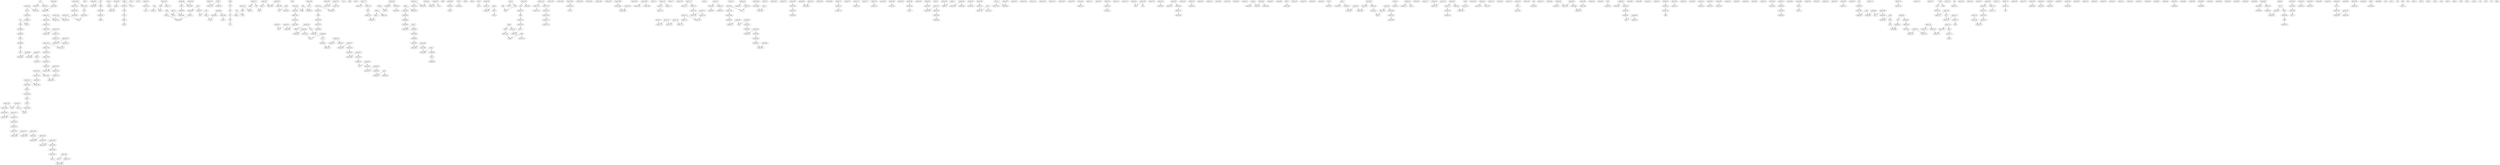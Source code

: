 digraph g
{

  /* list of nodes */
  "actP_2";
  "addA";
  "adh_2";
  "adh_3";
  "aguA_2";
  "aguA_3";
  "alaS_2";
  "aroH_1";
  "aroH_3";
  "arsC_1";
  "azoB";
  "btuB_10";
  "btuB_6";
  "carC";
  "cas1";
  "cas3";
  "cas6f";
  "cmpD_2";
  "copB";
  "csy1";
  "csy2";
  "csy3";
  "cysC";
  "cysE_2";
  "cysK_1";
  "czcA_1";
  "czcA_2";
  "czcC_1";
  "dadA";
  "dctB_3";
  "deaD_2";
  "dltA_5";
  "dmlR_11";
  "dmlR_6";
  "dnaB_1";
  "dppB";
  "ectB";
  "epsF_3";
  "fabG2";
  "fabG_3";
  "fabG_4";
  "fabG_6";
  "fecI_4";
  "fecR_3";
  "fepC_2";
  "feuC";
  "fimD_2";
  "fldP";
  "fyuA_2";
  "gbsA_2";
  "gcvA_2";
  "glnH";
  "glnM";
  "glnQ_3";
  "gno";
  "gnu";
  "group_1000";
  "group_1001";
  "group_1002";
  "group_1003";
  "group_1005";
  "group_1007";
  "group_1008";
  "group_1009";
  "group_1010";
  "group_1011";
  "group_1012";
  "group_1013";
  "group_1014";
  "group_1015";
  "group_1016";
  "group_1017";
  "group_1018";
  "group_1019";
  "group_1020";
  "group_1021";
  "group_1022";
  "group_1023";
  "group_1024";
  "group_1025";
  "group_1026";
  "group_1027";
  "group_1028";
  "group_1029";
  "group_1030";
  "group_1031";
  "group_1032";
  "group_1033";
  "group_1034";
  "group_1035";
  "group_1036";
  "group_1037";
  "group_1038";
  "group_1040";
  "group_1043";
  "group_1047";
  "group_1048";
  "group_1049";
  "group_1050";
  "group_1051";
  "group_1052";
  "group_1053";
  "group_1054";
  "group_1055";
  "group_1056";
  "group_1057";
  "group_1058";
  "group_1059";
  "group_1060";
  "group_1061";
  "group_1062";
  "group_1063";
  "group_1064";
  "group_1065";
  "group_1066";
  "group_1067";
  "group_1069";
  "group_1070";
  "group_1071";
  "group_1072";
  "group_1073";
  "group_1074";
  "group_1075";
  "group_1076";
  "group_1077";
  "group_1078";
  "group_1079";
  "group_1080";
  "group_1082";
  "group_1083";
  "group_1084";
  "group_1085";
  "group_1086";
  "group_1087";
  "group_1088";
  "group_1089";
  "group_1090";
  "group_1091";
  "group_1092";
  "group_1093";
  "group_1094";
  "group_1095";
  "group_11";
  "group_13";
  "group_17";
  "group_1750";
  "group_19";
  "group_2";
  "group_21";
  "group_23";
  "group_2345";
  "group_2346";
  "group_25";
  "group_3471";
  "group_3472";
  "group_358";
  "group_359";
  "group_360";
  "group_361";
  "group_362";
  "group_363";
  "group_366";
  "group_367";
  "group_368";
  "group_3682";
  "group_3683";
  "group_369";
  "group_370";
  "group_371";
  "group_372";
  "group_373";
  "group_374";
  "group_375";
  "group_376";
  "group_377";
  "group_378";
  "group_379";
  "group_380";
  "group_381";
  "group_382";
  "group_386";
  "group_387";
  "group_388";
  "group_389";
  "group_390";
  "group_391";
  "group_393";
  "group_394";
  "group_395";
  "group_396";
  "group_397";
  "group_398";
  "group_399";
  "group_4";
  "group_400";
  "group_403";
  "group_404";
  "group_405";
  "group_406";
  "group_407";
  "group_408";
  "group_409";
  "group_410";
  "group_411";
  "group_4112";
  "group_413";
  "group_414";
  "group_4144";
  "group_4145";
  "group_4146";
  "group_4147";
  "group_4148";
  "group_4149";
  "group_415";
  "group_416";
  "group_417";
  "group_418";
  "group_419";
  "group_420";
  "group_421";
  "group_422";
  "group_423";
  "group_424";
  "group_426";
  "group_430";
  "group_432";
  "group_433";
  "group_434";
  "group_435";
  "group_436";
  "group_437";
  "group_438";
  "group_4388";
  "group_4389";
  "group_439";
  "group_441";
  "group_444";
  "group_445";
  "group_446";
  "group_447";
  "group_448";
  "group_449";
  "group_450";
  "group_452";
  "group_453";
  "group_454";
  "group_455";
  "group_456";
  "group_457";
  "group_458";
  "group_459";
  "group_460";
  "group_461";
  "group_462";
  "group_463";
  "group_464";
  "group_465";
  "group_466";
  "group_468";
  "group_472";
  "group_478";
  "group_479";
  "group_480";
  "group_481";
  "group_482";
  "group_483";
  "group_486";
  "group_487";
  "group_491";
  "group_493";
  "group_495";
  "group_496";
  "group_497";
  "group_498";
  "group_499";
  "group_5";
  "group_500";
  "group_501";
  "group_502";
  "group_504";
  "group_505";
  "group_506";
  "group_507";
  "group_508";
  "group_510";
  "group_511";
  "group_512";
  "group_513";
  "group_515";
  "group_516";
  "group_517";
  "group_518";
  "group_519";
  "group_520";
  "group_523";
  "group_524";
  "group_525";
  "group_5258";
  "group_526";
  "group_527";
  "group_528";
  "group_529";
  "group_530";
  "group_531";
  "group_532";
  "group_533";
  "group_536";
  "group_537";
  "group_539";
  "group_541";
  "group_542";
  "group_543";
  "group_545";
  "group_547";
  "group_548";
  "group_550";
  "group_551";
  "group_554";
  "group_557";
  "group_558";
  "group_559";
  "group_561";
  "group_564";
  "group_565";
  "group_566";
  "group_567";
  "group_571";
  "group_574";
  "group_579";
  "group_580";
  "group_582";
  "group_583";
  "group_584";
  "group_585";
  "group_586";
  "group_587";
  "group_588";
  "group_589";
  "group_590";
  "group_591";
  "group_599";
  "group_6";
  "group_600";
  "group_601";
  "group_602";
  "group_603";
  "group_604";
  "group_606";
  "group_607";
  "group_608";
  "group_609";
  "group_611";
  "group_612";
  "group_614";
  "group_615";
  "group_616";
  "group_617";
  "group_618";
  "group_619";
  "group_620";
  "group_621";
  "group_622";
  "group_623";
  "group_624";
  "group_625";
  "group_626";
  "group_627";
  "group_629";
  "group_630";
  "group_631";
  "group_632";
  "group_633";
  "group_635";
  "group_636";
  "group_637";
  "group_638";
  "group_640";
  "group_641";
  "group_642";
  "group_643";
  "group_644";
  "group_645";
  "group_646";
  "group_647";
  "group_648";
  "group_649";
  "group_650";
  "group_651";
  "group_652";
  "group_653";
  "group_654";
  "group_655";
  "group_656";
  "group_657";
  "group_658";
  "group_659";
  "group_660";
  "group_661";
  "group_662";
  "group_665";
  "group_669";
  "group_670";
  "group_671";
  "group_672";
  "group_673";
  "group_675";
  "group_676";
  "group_677";
  "group_678";
  "group_679";
  "group_681";
  "group_682";
  "group_683";
  "group_685";
  "group_686";
  "group_688";
  "group_689";
  "group_690";
  "group_694";
  "group_695";
  "group_697";
  "group_698";
  "group_699";
  "group_7";
  "group_700";
  "group_701";
  "group_702";
  "group_703";
  "group_704";
  "group_705";
  "group_706";
  "group_707";
  "group_708";
  "group_709";
  "group_711";
  "group_714";
  "group_715";
  "group_716";
  "group_717";
  "group_718";
  "group_719";
  "group_720";
  "group_721";
  "group_722";
  "group_723";
  "group_724";
  "group_725";
  "group_726";
  "group_727";
  "group_728";
  "group_729";
  "group_730";
  "group_731";
  "group_732";
  "group_733";
  "group_734";
  "group_735";
  "group_736";
  "group_737";
  "group_738";
  "group_746";
  "group_747";
  "group_748";
  "group_750";
  "group_751";
  "group_752";
  "group_755";
  "group_757";
  "group_758";
  "group_760";
  "group_761";
  "group_762";
  "group_763";
  "group_764";
  "group_765";
  "group_766";
  "group_767";
  "group_768";
  "group_769";
  "group_770";
  "group_771";
  "group_772";
  "group_773";
  "group_774";
  "group_776";
  "group_777";
  "group_778";
  "group_780";
  "group_781";
  "group_783";
  "group_786";
  "group_787";
  "group_788";
  "group_789";
  "group_790";
  "group_791";
  "group_792";
  "group_793";
  "group_794";
  "group_795";
  "group_796";
  "group_798";
  "group_799";
  "group_800";
  "group_801";
  "group_803";
  "group_805";
  "group_806";
  "group_807";
  "group_809";
  "group_811";
  "group_812";
  "group_813";
  "group_814";
  "group_815";
  "group_816";
  "group_817";
  "group_818";
  "group_819";
  "group_820";
  "group_821";
  "group_822";
  "group_823";
  "group_825";
  "group_826";
  "group_827";
  "group_828";
  "group_829";
  "group_830";
  "group_832";
  "group_833";
  "group_834";
  "group_835";
  "group_836";
  "group_837";
  "group_844";
  "group_845";
  "group_846";
  "group_847";
  "group_848";
  "group_849";
  "group_850";
  "group_852";
  "group_853";
  "group_854";
  "group_856";
  "group_857";
  "group_861";
  "group_862";
  "group_864";
  "group_867";
  "group_868";
  "group_869";
  "group_870";
  "group_872";
  "group_873";
  "group_874";
  "group_875";
  "group_876";
  "group_877";
  "group_878";
  "group_879";
  "group_880";
  "group_881";
  "group_882";
  "group_883";
  "group_884";
  "group_885";
  "group_886";
  "group_888";
  "group_889";
  "group_891";
  "group_892";
  "group_893";
  "group_894";
  "group_895";
  "group_896";
  "group_897";
  "group_898";
  "group_899";
  "group_9";
  "group_900";
  "group_901";
  "group_902";
  "group_903";
  "group_904";
  "group_905";
  "group_908";
  "group_910";
  "group_914";
  "group_916";
  "group_918";
  "group_919";
  "group_920";
  "group_921";
  "group_922";
  "group_923";
  "group_924";
  "group_925";
  "group_926";
  "group_927";
  "group_928";
  "group_929";
  "group_930";
  "group_931";
  "group_932";
  "group_933";
  "group_935";
  "group_936";
  "group_937";
  "group_938";
  "group_939";
  "group_940";
  "group_941";
  "group_942";
  "group_943";
  "group_944";
  "group_945";
  "group_947";
  "group_948";
  "group_95";
  "group_953";
  "group_955";
  "group_957";
  "group_96";
  "group_962";
  "group_963";
  "group_964";
  "group_966";
  "group_968";
  "group_969";
  "group_970";
  "group_973";
  "group_974";
  "group_975";
  "group_976";
  "group_977";
  "group_978";
  "group_979";
  "group_981";
  "group_982";
  "group_983";
  "group_984";
  "group_985";
  "group_987";
  "group_988";
  "group_989";
  "group_990";
  "group_991";
  "group_992";
  "group_993";
  "group_994";
  "group_996";
  "group_998";
  "group_999";
  "gsiB";
  "gstB_1";
  "hcaB_2";
  "hcnC_1";
  "hdfR_3";
  "hel";
  "hin_2";
  "hisC_3";
  "hisF_1";
  "hisK";
  "hrp1_2";
  "hss";
  "ilvB";
  "intA";
  "iolG_2";
  "irtB_2";
  "ispF";
  "kefG";
  "lnpD";
  "lpfA";
  "lpxD_1";
  "mbtB";
  "menF_1";
  "menF_2";
  "menF_3";
  "menH_3";
  "merA";
  "merP";
  "merT";
  "moeZ";
  "nadE_1";
  "nadX";
  "nasA_2";
  "nepI_1";
  "noc";
  "nrtD_1";
  "nuoF";
  "pcaR_2";
  "pcpD_1";
  "pcpR_5";
  "pdeB_2";
  "pdeN";
  "pglA";
  "phoA2";
  "phoA2_1";
  "phoA2_2";
  "phzG_1";
  "phzG_2";
  "pikAV_2";
  "pilQ";
  "pilT_3";
  "pilY1";
  "pobB";
  "potA_1";
  "potB_1";
  "prr";
  "puuP_3";
  "pys2";
  "rapA_2";
  "rayT";
  "rcsB_4";
  "rcsC_14";
  "repA";
  "rep_1";
  "rep_3";
  "ribX";
  "ribY";
  "rmf";
  "rssB_5";
  "rutB_1";
  "rutC";
  "sctC_1";
  "smc_1";
  "smc_2";
  "soj_3";
  "spuD_3";
  "ssa1";
  "swrC_2";
  "symE";
  "syrM1_1";
  "tagO";
  "tcpE";
  "topA_2";
  "traG";
  "traJ";
  "trkI_2";
  "trxB";
  "tsaM1_1";
  "tsx";
  "ureI";
  "vgrG1_5";
  "virB4";
  "vldW_2";
  "wbpA";
  "wbpB";
  "wbpD";
  "wbpE";
  "wbpI";
  "wecB";
  "wecC";
  "wzzB";
  "xerC_1";
  "xerC_2";
  "xerC_3";
  "xerC_4";
  "xerC_5";
  "xerC_6";
  "xpsE";
  "xseA_2";
  "yadV_1";
  "yadV_7";
  "yafV_1";
  "ybjJ_1";
  "yciE";
  "ydbD";
  "ydgJ_2";
  "ydhP_1";
  "yebT_1";
  "yedA_1";
  "yejK_2";
  "yfiZ";
  "yfmJ_1";
  "yhcG";
  "yhdY";
  "yiiM_2";

  /* list of edges */
  "actP_2" -> "group_864" [weight = "1"];
  "aguA_2" -> "spuD_3" [weight = "1"];
  "aguA_3" -> "group_914" [weight = "1"];
  "azoB" -> "gstB_1" [weight = "1"];
  "btuB_10" -> "group_953" [weight = "1"];
  "btuB_6" -> "group_513" [weight = "1"];
  "btuB_6" -> "group_515" [weight = "1"];
  "carC" -> "group_867" [weight = "1"];
  "cas3" -> "cas1" [weight = "1"];
  "cas6f" -> "csy3" [weight = "1"];
  "csy1" -> "cas3" [weight = "1"];
  "csy2" -> "csy1" [weight = "1"];
  "csy3" -> "csy2" [weight = "1"];
  "cysE_2" -> "group_947" [weight = "1"];
  "cysK_1" -> "lpxD_1" [weight = "1"];
  "czcC_1" -> "group_811" [weight = "1"];
  "deaD_2" -> "group_781" [weight = "1"];
  "dmlR_6" -> "ydhP_1" [weight = "1"];
  "dnaB_1" -> "group_979" [weight = "1"];
  "dnaB_1" -> "group_981" [weight = "1"];
  "ectB" -> "group_861" [weight = "1"];
  "fabG2" -> "ribX" [weight = "1"];
  "fabG_3" -> "group_665" [weight = "1"];
  "fecR_3" -> "fecI_4" [weight = "1"];
  "fepC_2" -> "fyuA_2" [weight = "1"];
  "feuC" -> "fepC_2" [weight = "1"];
  "feuC" -> "yfiZ" [weight = "1"];
  "fimD_2" -> "group_1040" [weight = "1"];
  "fldP" -> "dmlR_11" [weight = "1"];
  "fldP" -> "gstB_1" [weight = "1"];
  "gbsA_2" -> "nadX" [weight = "1"];
  "glnH" -> "glnM" [weight = "1"];
  "glnQ_3" -> "vldW_2" [weight = "1"];
  "glnQ_3" -> "yhdY" [weight = "1"];
  "gno" -> "carC" [weight = "1"];
  "gnu" -> "group_545" [weight = "1"];
  "group_1000" -> "group_999" [weight = "1"];
  "group_1001" -> "group_1000" [weight = "1"];
  "group_1002" -> "group_1001" [weight = "1"];
  "group_1002" -> "group_1003" [weight = "1"];
  "group_1003" -> "tcpE" [weight = "1"];
  "group_1005" -> "pilT_3" [weight = "1"];
  "group_1007" -> "group_1008" [weight = "1"];
  "group_1007" -> "pilT_3" [weight = "1"];
  "group_1009" -> "group_1008" [weight = "1"];
  "group_1009" -> "group_1010" [weight = "1"];
  "group_1011" -> "group_1010" [weight = "1"];
  "group_1011" -> "group_1012" [weight = "1"];
  "group_1012" -> "group_1013" [weight = "1"];
  "group_1013" -> "group_1014" [weight = "1"];
  "group_1014" -> "group_1015" [weight = "1"];
  "group_1016" -> "group_1015" [weight = "1"];
  "group_1016" -> "group_1017" [weight = "1"];
  "group_1017" -> "group_1018" [weight = "1"];
  "group_1018" -> "group_1019" [weight = "1"];
  "group_1020" -> "group_1019" [weight = "1"];
  "group_1020" -> "group_1021" [weight = "1"];
  "group_1021" -> "group_1022" [weight = "1"];
  "group_1023" -> "group_1022" [weight = "1"];
  "group_1023" -> "group_1024" [weight = "1"];
  "group_1024" -> "group_1025" [weight = "1"];
  "group_1025" -> "group_1026" [weight = "1"];
  "group_1026" -> "group_1027" [weight = "1"];
  "group_1027" -> "group_359" [weight = "1"];
  "group_1029" -> "group_1028" [weight = "1"];
  "group_1029" -> "group_1030" [weight = "1"];
  "group_1030" -> "group_1031" [weight = "1"];
  "group_1031" -> "group_1032" [weight = "1"];
  "group_1033" -> "group_1032" [weight = "1"];
  "group_1034" -> "group_1033" [weight = "1"];
  "group_1034" -> "group_1035" [weight = "1"];
  "group_1035" -> "group_366" [weight = "1"];
  "group_1037" -> "group_1036" [weight = "1"];
  "group_1037" -> "group_1038" [weight = "1"];
  "group_1038" -> "fimD_2" [weight = "1"];
  "group_1040" -> "yadV_7" [weight = "1"];
  "group_1043" -> "rssB_5" [weight = "1"];
  "group_1047" -> "addA" [weight = "1"];
  "group_1047" -> "group_1048" [weight = "1"];
  "group_1048" -> "group_1049" [weight = "1"];
  "group_1049" -> "group_1050" [weight = "1"];
  "group_1051" -> "group_1050" [weight = "1"];
  "group_1051" -> "group_1052" [weight = "1"];
  "group_1052" -> "group_1053" [weight = "1"];
  "group_1053" -> "group_1054" [weight = "1"];
  "group_1054" -> "group_1055" [weight = "1"];
  "group_1055" -> "group_1056" [weight = "1"];
  "group_1057" -> "group_1056" [weight = "1"];
  "group_1057" -> "group_1058" [weight = "1"];
  "group_1059" -> "group_1058" [weight = "1"];
  "group_1059" -> "group_361" [weight = "1"];
  "group_1061" -> "group_1060" [weight = "1"];
  "group_1061" -> "group_1062" [weight = "1"];
  "group_1062" -> "group_1063" [weight = "1"];
  "group_1064" -> "group_1063" [weight = "1"];
  "group_1064" -> "group_1065" [weight = "1"];
  "group_1065" -> "group_1066" [weight = "1"];
  "group_1066" -> "group_1067" [weight = "1"];
  "group_1067" -> "rep_3" [weight = "1"];
  "group_1070" -> "group_1069" [weight = "1"];
  "group_1072" -> "group_1071" [weight = "1"];
  "group_1073" -> "group_1072" [weight = "1"];
  "group_1073" -> "group_1074" [weight = "1"];
  "group_1074" -> "group_1075" [weight = "1"];
  "group_1075" -> "group_1076" [weight = "1"];
  "group_1076" -> "group_1077" [weight = "1"];
  "group_1077" -> "group_1078" [weight = "1"];
  "group_1082" -> "xerC_6" [weight = "1"];
  "group_1083" -> "group_1082" [weight = "1"];
  "group_1088" -> "group_1089" [weight = "1"];
  "group_1089" -> "group_1090" [weight = "1"];
  "group_1091" -> "group_1090" [weight = "1"];
  "group_1094" -> "group_1093" [weight = "1"];
  "group_1094" -> "group_1095" [weight = "1"];
  "group_13" -> "group_715" [weight = "1"];
  "group_19" -> "group_736" [weight = "1"];
  "group_21" -> "group_926" [weight = "1"];
  "group_21" -> "group_927" [weight = "1"];
  "group_2345" -> "group_4388" [weight = "1"];
  "group_2346" -> "group_4389" [weight = "1"];
  "group_358" -> "group_931" [weight = "1"];
  "group_359" -> "group_1028" [weight = "1"];
  "group_360" -> "group_358" [weight = "1"];
  "group_361" -> "group_1060" [weight = "1"];
  "group_363" -> "group_1070" [weight = "1"];
  "group_363" -> "xerC_5" [weight = "1"];
  "group_366" -> "group_1036" [weight = "1"];
  "group_367" -> "addA" [weight = "1"];
  "group_367" -> "rcsC_14" [weight = "1"];
  "group_368" -> "group_369" [weight = "1"];
  "group_370" -> "group_369" [weight = "1"];
  "group_371" -> "group_372" [weight = "1"];
  "group_372" -> "group_373" [weight = "1"];
  "group_375" -> "group_376" [weight = "1"];
  "group_379" -> "group_378" [weight = "1"];
  "group_380" -> "group_381" [weight = "1"];
  "group_381" -> "group_382" [weight = "1"];
  "group_388" -> "group_387" [weight = "1"];
  "group_390" -> "group_391" [weight = "1"];
  "group_391" -> "yadV_1" [weight = "1"];
  "group_394" -> "group_395" [weight = "1"];
  "group_395" -> "group_396" [weight = "1"];
  "group_397" -> "group_396" [weight = "1"];
  "group_397" -> "group_398" [weight = "1"];
  "group_398" -> "group_399" [weight = "1"];
  "group_399" -> "group_400" [weight = "1"];
  "group_403" -> "phoA2_2" [weight = "1"];
  "group_405" -> "group_404" [weight = "1"];
  "group_405" -> "group_406" [weight = "1"];
  "group_407" -> "group_408" [weight = "1"];
  "group_409" -> "group_410" [weight = "1"];
  "group_410" -> "group_411" [weight = "1"];
  "group_416" -> "group_415" [weight = "1"];
  "group_419" -> "group_420" [weight = "1"];
  "group_420" -> "group_421" [weight = "1"];
  "group_424" -> "pys2" [weight = "1"];
  "group_426" -> "pys2" [weight = "1"];
  "group_426" -> "rayT" [weight = "1"];
  "group_432" -> "group_433" [weight = "1"];
  "group_435" -> "group_434" [weight = "1"];
  "group_435" -> "group_436" [weight = "1"];
  "group_436" -> "group_437" [weight = "1"];
  "group_437" -> "group_438" [weight = "1"];
  "group_4388" -> "group_636" [weight = "1"];
  "group_4389" -> "group_362" [weight = "1"];
  "group_439" -> "sctC_1" [weight = "1"];
  "group_444" -> "group_445" [weight = "1"];
  "group_444" -> "pglA" [weight = "1"];
  "group_445" -> "group_446" [weight = "1"];
  "group_446" -> "group_447" [weight = "1"];
  "group_447" -> "group_448" [weight = "1"];
  "group_448" -> "group_449" [weight = "1"];
  "group_450" -> "cysC" [weight = "1"];
  "group_450" -> "group_449" [weight = "1"];
  "group_452" -> "cysC" [weight = "1"];
  "group_454" -> "group_455" [weight = "1"];
  "group_463" -> "group_464" [weight = "1"];
  "group_463" -> "group_96" [weight = "1"];
  "group_472" -> "moeZ" [weight = "1"];
  "group_482" -> "group_483" [weight = "1"];
  "group_486" -> "group_487" [weight = "1"];
  "group_487" -> "adh_3" [weight = "1"];
  "group_495" -> "group_496" [weight = "1"];
  "group_497" -> "group_496" [weight = "1"];
  "group_497" -> "group_498" [weight = "1"];
  "group_499" -> "group_498" [weight = "1"];
  "group_500" -> "group_499" [weight = "1"];
  "group_500" -> "group_501" [weight = "1"];
  "group_501" -> "group_502" [weight = "1"];
  "group_502" -> "yiiM_2" [weight = "1"];
  "group_504" -> "yiiM_2" [weight = "1"];
  "group_505" -> "group_504" [weight = "1"];
  "group_505" -> "group_506" [weight = "1"];
  "group_506" -> "group_507" [weight = "1"];
  "group_507" -> "group_508" [weight = "1"];
  "group_510" -> "group_511" [weight = "1"];
  "group_510" -> "nrtD_1" [weight = "1"];
  "group_512" -> "group_513" [weight = "1"];
  "group_518" -> "group_519" [weight = "1"];
  "group_520" -> "group_519" [weight = "1"];
  "group_523" -> "group_524" [weight = "1"];
  "group_525" -> "group_524" [weight = "1"];
  "group_526" -> "group_525" [weight = "1"];
  "group_526" -> "group_527" [weight = "1"];
  "group_527" -> "group_528" [weight = "1"];
  "group_528" -> "group_529" [weight = "1"];
  "group_531" -> "group_530" [weight = "1"];
  "group_531" -> "group_532" [weight = "1"];
  "group_539" -> "rutB_1" [weight = "1"];
  "group_543" -> "gnu" [weight = "1"];
  "group_543" -> "group_542" [weight = "1"];
  "group_545" -> "wbpI" [weight = "1"];
  "group_547" -> "group_548" [weight = "1"];
  "group_548" -> "hisF_1" [weight = "1"];
  "group_551" -> "group_550" [weight = "1"];
  "group_554" -> "wbpB" [weight = "1"];
  "group_564" -> "rutC" [weight = "1"];
  "group_565" -> "group_564" [weight = "1"];
  "group_565" -> "group_566" [weight = "1"];
  "group_567" -> "gbsA_2" [weight = "1"];
  "group_567" -> "group_566" [weight = "1"];
  "group_571" -> "ilvB" [weight = "1"];
  "group_571" -> "pcaR_2" [weight = "1"];
  "group_574" -> "fabG2" [weight = "1"];
  "group_574" -> "menH_3" [weight = "1"];
  "group_583" -> "group_582" [weight = "1"];
  "group_583" -> "group_584" [weight = "1"];
  "group_585" -> "group_584" [weight = "1"];
  "group_585" -> "group_586" [weight = "1"];
  "group_586" -> "group_587" [weight = "1"];
  "group_588" -> "group_587" [weight = "1"];
  "group_589" -> "group_588" [weight = "1"];
  "group_5" -> "group_95" [weight = "1"];
  "group_601" -> "group_600" [weight = "1"];
  "group_601" -> "group_602" [weight = "1"];
  "group_602" -> "group_603" [weight = "1"];
  "group_603" -> "group_604" [weight = "1"];
  "group_604" -> "pilY1" [weight = "1"];
  "group_606" -> "group_607" [weight = "1"];
  "group_606" -> "pilY1" [weight = "1"];
  "group_614" -> "pilQ" [weight = "1"];
  "group_615" -> "group_614" [weight = "1"];
  "group_616" -> "group_615" [weight = "1"];
  "group_618" -> "group_617" [weight = "1"];
  "group_622" -> "group_621" [weight = "1"];
  "group_623" -> "group_624" [weight = "1"];
  "group_626" -> "group_625" [weight = "1"];
  "group_632" -> "group_631" [weight = "1"];
  "group_632" -> "group_633" [weight = "1"];
  "group_633" -> "smc_1" [weight = "1"];
  "group_635" -> "group_2345" [weight = "1"];
  "group_635" -> "smc_1" [weight = "1"];
  "group_636" -> "group_637" [weight = "1"];
  "group_638" -> "group_637" [weight = "1"];
  "group_638" -> "hisK" [weight = "1"];
  "group_640" -> "group_641" [weight = "1"];
  "group_640" -> "hisK" [weight = "1"];
  "group_641" -> "group_642" [weight = "1"];
  "group_642" -> "group_643" [weight = "1"];
  "group_644" -> "group_643" [weight = "1"];
  "group_644" -> "group_645" [weight = "1"];
  "group_645" -> "group_646" [weight = "1"];
  "group_646" -> "group_647" [weight = "1"];
  "group_647" -> "group_648" [weight = "1"];
  "group_649" -> "group_648" [weight = "1"];
  "group_652" -> "group_653" [weight = "1"];
  "group_655" -> "group_654" [weight = "1"];
  "group_656" -> "group_655" [weight = "1"];
  "group_657" -> "group_656" [weight = "1"];
  "group_660" -> "group_659" [weight = "1"];
  "group_661" -> "group_660" [weight = "1"];
  "group_661" -> "group_662" [weight = "1"];
  "group_662" -> "ydhP_1" [weight = "1"];
  "group_669" -> "pcpD_1" [weight = "1"];
  "group_672" -> "group_673" [weight = "1"];
  "group_673" -> "arsC_1" [weight = "1"];
  "group_678" -> "group_677" [weight = "1"];
  "group_681" -> "group_682" [weight = "1"];
  "group_682" -> "group_683" [weight = "1"];
  "group_686" -> "group_685" [weight = "1"];
  "group_686" -> "hin_2" [weight = "1"];
  "group_688" -> "group_689" [weight = "1"];
  "group_688" -> "hin_2" [weight = "1"];
  "group_689" -> "group_690" [weight = "1"];
  "group_695" -> "group_694" [weight = "1"];
  "group_697" -> "group_698" [weight = "1"];
  "group_697" -> "traJ" [weight = "1"];
  "group_698" -> "group_699" [weight = "1"];
  "group_699" -> "group_700" [weight = "1"];
  "group_6" -> "group_462" [weight = "1"];
  "group_6" -> "group_96" [weight = "1"];
  "group_700" -> "group_701" [weight = "1"];
  "group_702" -> "group_701" [weight = "1"];
  "group_702" -> "group_703" [weight = "1"];
  "group_704" -> "group_703" [weight = "1"];
  "group_705" -> "group_704" [weight = "1"];
  "group_705" -> "group_706" [weight = "1"];
  "group_706" -> "group_707" [weight = "1"];
  "group_708" -> "group_707" [weight = "1"];
  "group_709" -> "group_708" [weight = "1"];
  "group_709" -> "ybjJ_1" [weight = "1"];
  "group_711" -> "yfmJ_1" [weight = "1"];
  "group_716" -> "group_13" [weight = "1"];
  "group_716" -> "group_717" [weight = "1"];
  "group_718" -> "group_719" [weight = "1"];
  "group_723" -> "group_722" [weight = "1"];
  "group_723" -> "group_724" [weight = "1"];
  "group_724" -> "group_725" [weight = "1"];
  "group_725" -> "group_726" [weight = "1"];
  "group_727" -> "group_726" [weight = "1"];
  "group_727" -> "group_728" [weight = "1"];
  "group_728" -> "group_729" [weight = "1"];
  "group_730" -> "group_729" [weight = "1"];
  "group_730" -> "group_731" [weight = "1"];
  "group_731" -> "group_732" [weight = "1"];
  "group_733" -> "group_732" [weight = "1"];
  "group_733" -> "group_734" [weight = "1"];
  "group_735" -> "group_734" [weight = "1"];
  "group_735" -> "group_736" [weight = "1"];
  "group_738" -> "azoB" [weight = "1"];
  "group_738" -> "group_737" [weight = "1"];
  "group_746" -> "group_747" [weight = "1"];
  "group_748" -> "group_747" [weight = "1"];
  "group_748" -> "iolG_2" [weight = "1"];
  "group_751" -> "group_750" [weight = "1"];
  "group_751" -> "group_752" [weight = "1"];
  "group_752" -> "tagO" [weight = "1"];
  "group_762" -> "group_763" [weight = "1"];
  "group_763" -> "group_764" [weight = "1"];
  "group_765" -> "group_764" [weight = "1"];
  "group_766" -> "group_765" [weight = "1"];
  "group_767" -> "group_766" [weight = "1"];
  "group_768" -> "group_767" [weight = "1"];
  "group_769" -> "group_768" [weight = "1"];
  "group_769" -> "group_770" [weight = "1"];
  "group_770" -> "group_771" [weight = "1"];
  "group_773" -> "group_774" [weight = "1"];
  "group_774" -> "hel" [weight = "1"];
  "group_777" -> "group_776" [weight = "1"];
  "group_777" -> "group_778" [weight = "1"];
  "group_778" -> "rep_1" [weight = "1"];
  "group_780" -> "group_781" [weight = "1"];
  "group_789" -> "group_788" [weight = "1"];
  "group_790" -> "group_791" [weight = "1"];
  "group_792" -> "group_791" [weight = "1"];
  "group_792" -> "group_793" [weight = "1"];
  "group_793" -> "group_794" [weight = "1"];
  "group_795" -> "group_794" [weight = "1"];
  "group_795" -> "group_796" [weight = "1"];
  "group_796" -> "virB4" [weight = "1"];
  "group_798" -> "group_799" [weight = "1"];
  "group_799" -> "group_800" [weight = "1"];
  "group_7" -> "deaD_2" [weight = "1"];
  "group_7" -> "group_783" [weight = "1"];
  "group_800" -> "group_801" [weight = "1"];
  "group_803" -> "hdfR_3" [weight = "1"];
  "group_803" -> "traG" [weight = "1"];
  "group_806" -> "group_805" [weight = "1"];
  "group_806" -> "group_807" [weight = "1"];
  "group_807" -> "czcA_1" [weight = "1"];
  "group_809" -> "czcA_1" [weight = "1"];
  "group_809" -> "czcC_1" [weight = "1"];
  "group_811" -> "group_812" [weight = "1"];
  "group_813" -> "group_812" [weight = "1"];
  "group_814" -> "group_813" [weight = "1"];
  "group_814" -> "group_815" [weight = "1"];
  "group_815" -> "group_816" [weight = "1"];
  "group_817" -> "group_816" [weight = "1"];
  "group_817" -> "group_818" [weight = "1"];
  "group_818" -> "group_819" [weight = "1"];
  "group_819" -> "group_820" [weight = "1"];
  "group_821" -> "group_820" [weight = "1"];
  "group_821" -> "group_822" [weight = "1"];
  "group_822" -> "group_823" [weight = "1"];
  "group_823" -> "noc" [weight = "1"];
  "group_825" -> "group_826" [weight = "1"];
  "group_825" -> "noc" [weight = "1"];
  "group_826" -> "group_827" [weight = "1"];
  "group_828" -> "group_827" [weight = "1"];
  "group_828" -> "group_829" [weight = "1"];
  "group_829" -> "group_830" [weight = "1"];
  "group_833" -> "group_834" [weight = "1"];
  "group_835" -> "group_836" [weight = "1"];
  "group_845" -> "group_844" [weight = "1"];
  "group_847" -> "group_848" [weight = "1"];
  "group_848" -> "group_849" [weight = "1"];
  "group_850" -> "group_849" [weight = "1"];
  "group_852" -> "group_853" [weight = "1"];
  "group_854" -> "group_853" [weight = "1"];
  "group_854" -> "smc_2" [weight = "1"];
  "group_856" -> "group_857" [weight = "1"];
  "group_857" -> "puuP_3" [weight = "1"];
  "group_861" -> "group_862" [weight = "1"];
  "group_862" -> "actP_2" [weight = "1"];
  "group_864" -> "gno" [weight = "1"];
  "group_868" -> "group_867" [weight = "1"];
  "group_868" -> "group_869" [weight = "1"];
  "group_870" -> "group_869" [weight = "1"];
  "group_870" -> "yebT_1" [weight = "1"];
  "group_883" -> "group_884" [weight = "1"];
  "group_888" -> "group_889" [weight = "1"];
  "group_893" -> "group_892" [weight = "1"];
  "group_900" -> "group_899" [weight = "1"];
  "group_901" -> "group_900" [weight = "1"];
  "group_901" -> "group_902" [weight = "1"];
  "group_902" -> "group_903" [weight = "1"];
  "group_903" -> "group_904" [weight = "1"];
  "group_905" -> "group_904" [weight = "1"];
  "group_908" -> "trxB" [weight = "1"];
  "group_916" -> "aguA_3" [weight = "1"];
  "group_918" -> "xerC_2" [weight = "1"];
  "group_919" -> "group_918" [weight = "1"];
  "group_920" -> "group_919" [weight = "1"];
  "group_922" -> "group_921" [weight = "1"];
  "group_924" -> "group_923" [weight = "1"];
  "group_926" -> "group_925" [weight = "1"];
  "group_927" -> "group_928" [weight = "1"];
  "group_931" -> "group_930" [weight = "1"];
  "group_933" -> "xerC_4" [weight = "1"];
  "group_935" -> "group_936" [weight = "1"];
  "group_937" -> "group_936" [weight = "1"];
  "group_937" -> "group_938" [weight = "1"];
  "group_940" -> "group_941" [weight = "1"];
  "group_943" -> "group_944" [weight = "1"];
  "group_945" -> "cysE_2" [weight = "1"];
  "group_945" -> "group_944" [weight = "1"];
  "group_947" -> "group_948" [weight = "1"];
  "group_955" -> "btuB_10" [weight = "1"];
  "group_957" -> "yfiZ" [weight = "1"];
  "group_962" -> "fyuA_2" [weight = "1"];
  "group_963" -> "group_962" [weight = "1"];
  "group_963" -> "group_964" [weight = "1"];
  "group_964" -> "xseA_2" [weight = "1"];
  "group_969" -> "group_970" [weight = "1"];
  "group_970" -> "epsF_3" [weight = "1"];
  "group_973" -> "group_974" [weight = "1"];
  "group_973" -> "soj_3" [weight = "1"];
  "group_975" -> "group_974" [weight = "1"];
  "group_975" -> "group_976" [weight = "1"];
  "group_977" -> "group_976" [weight = "1"];
  "group_977" -> "group_978" [weight = "1"];
  "group_978" -> "group_979" [weight = "1"];
  "group_981" -> "group_982" [weight = "1"];
  "group_982" -> "group_983" [weight = "1"];
  "group_983" -> "group_984" [weight = "1"];
  "group_984" -> "group_985" [weight = "1"];
  "group_987" -> "group_988" [weight = "1"];
  "group_988" -> "group_989" [weight = "1"];
  "group_989" -> "group_990" [weight = "1"];
  "group_990" -> "group_991" [weight = "1"];
  "group_992" -> "group_991" [weight = "1"];
  "group_992" -> "group_993" [weight = "1"];
  "group_993" -> "group_994" [weight = "1"];
  "group_996" -> "rapA_2" [weight = "1"];
  "hcaB_2" -> "group_908" [weight = "1"];
  "hdfR_3" -> "group_805" [weight = "1"];
  "hisF_1" -> "group_550" [weight = "1"];
  "hrp1_2" -> "group_491" [weight = "1"];
  "hss" -> "group_850" [weight = "1"];
  "hss" -> "group_852" [weight = "1"];
  "ilvB" -> "nadX" [weight = "1"];
  "intA" -> "group_681" [weight = "1"];
  "iolG_2" -> "group_750" [weight = "1"];
  "irtB_2" -> "group_955" [weight = "1"];
  "irtB_2" -> "group_957" [weight = "1"];
  "kefG" -> "syrM1_1" [weight = "1"];
  "lnpD" -> "group_441" [weight = "1"];
  "lnpD" -> "pglA" [weight = "1"];
  "lpxD_1" -> "alaS_2" [weight = "1"];
  "mbtB" -> "dltA_5" [weight = "1"];
  "mbtB" -> "menF_3" [weight = "1"];
  "menF_3" -> "group_953" [weight = "1"];
  "merA" -> "group_690" [weight = "1"];
  "merA" -> "merP" [weight = "1"];
  "merP" -> "merT" [weight = "1"];
  "merT" -> "group_694" [weight = "1"];
  "moeZ" -> "cysK_1" [weight = "1"];
  "nepI_1" -> "group_493" [weight = "1"];
  "nepI_1" -> "group_495" [weight = "1"];
  "pcaR_2" -> "menH_3" [weight = "1"];
  "pcpD_1" -> "tsaM1_1" [weight = "1"];
  "phoA2_1" -> "phoA2_2" [weight = "1"];
  "phoA2" -> "group_966" [weight = "1"];
  "pikAV_2" -> "dltA_5" [weight = "1"];
  "pikAV_2" -> "group_948" [weight = "1"];
  "pobB" -> "group_561" [weight = "1"];
  "pobB" -> "rutC" [weight = "1"];
  "potA_1" -> "gcvA_2" [weight = "1"];
  "potB_1" -> "group_382" [weight = "1"];
  "potB_1" -> "potA_1" [weight = "1"];
  "prr" -> "ectB" [weight = "1"];
  "prr" -> "puuP_3" [weight = "1"];
  "rapA_2" -> "group_998" [weight = "1"];
  "rcsB_4" -> "group_1043" [weight = "1"];
  "rcsC_14" -> "rssB_5" [weight = "1"];
  "repA" -> "group_683" [weight = "1"];
  "repA" -> "group_685" [weight = "1"];
  "rep_1" -> "group_780" [weight = "1"];
  "rep_3" -> "group_1069" [weight = "1"];
  "ribY" -> "cmpD_2" [weight = "1"];
  "ribY" -> "ribX" [weight = "1"];
  "rmf" -> "group_757" [weight = "1"];
  "rutB_1" -> "group_541" [weight = "1"];
  "sctC_1" -> "group_441" [weight = "1"];
  "smc_2" -> "group_856" [weight = "1"];
  "spuD_3" -> "group_914" [weight = "1"];
  "swrC_2" -> "group_905" [weight = "1"];
  "swrC_2" -> "hcaB_2" [weight = "1"];
  "symE" -> "group_523" [weight = "1"];
  "tcpE" -> "group_1005" [weight = "1"];
  "topA_2" -> "group_994" [weight = "1"];
  "topA_2" -> "group_996" [weight = "1"];
  "traG" -> "group_801" [weight = "1"];
  "traJ" -> "group_695" [weight = "1"];
  "trxB" -> "group_910" [weight = "1"];
  "ureI" -> "group_559" [weight = "1"];
  "vgrG1_5" -> "group_4112" [weight = "1"];
  "vgrG1_5" -> "group_892" [weight = "1"];
  "virB4" -> "group_798" [weight = "1"];
  "wbpA" -> "group_557" [weight = "1"];
  "wbpA" -> "wbpB" [weight = "1"];
  "wbpD" -> "group_554" [weight = "1"];
  "wbpE" -> "group_551" [weight = "1"];
  "wbpE" -> "wbpD" [weight = "1"];
  "wbpI" -> "group_547" [weight = "1"];
  "wecB" -> "wecC" [weight = "1"];
  "wecB" -> "wzzB" [weight = "1"];
  "wecC" -> "group_746" [weight = "1"];
  "xerC_1" -> "group_411" [weight = "1"];
  "xerC_1" -> "group_413" [weight = "1"];
  "xerC_3" -> "group_362" [weight = "1"];
  "xerC_4" -> "group_935" [weight = "1"];
  "xpsE" -> "group_599" [weight = "1"];
  "yadV_7" -> "rcsB_4" [weight = "1"];
  "yafV_1" -> "group_468" [weight = "1"];
  "ybjJ_1" -> "group_711" [weight = "1"];
  "yciE" -> "group_483" [weight = "1"];
  "yciE" -> "ydbD" [weight = "1"];
  "ydbD" -> "group_486" [weight = "1"];
  "yebT_1" -> "group_872" [weight = "1"];
  "yedA_1" -> "group_472" [weight = "1"];
  "yedA_1" -> "hisC_3" [weight = "1"];
  "yejK_2" -> "group_985" [weight = "1"];
  "yejK_2" -> "group_987" [weight = "1"];
  "yhcG" -> "group_830" [weight = "1"];
  "yhcG" -> "group_832" [weight = "1"];
  "yhdY" -> "glnM" [weight = "1"];
}
